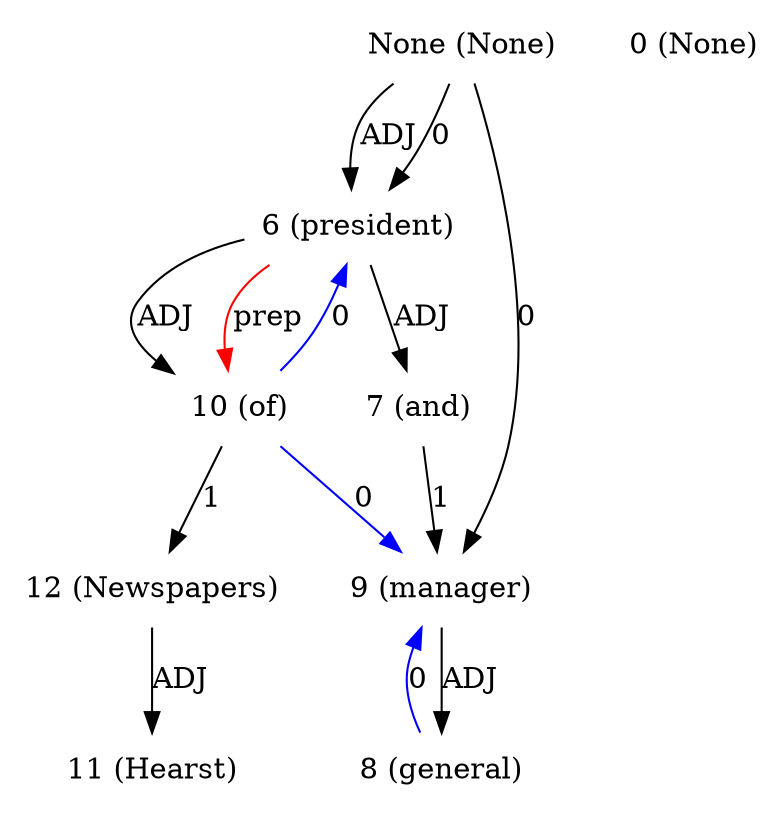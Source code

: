 digraph G{
edge [dir=forward]
node [shape=plaintext]

None [label="None (None)"]
None -> 6 [label="ADJ"]
None [label="None (None)"]
None -> 6 [label="0"]
None -> 9 [label="0"]
0 [label="0 (None)"]
6 [label="6 (president)"]
6 -> 7 [label="ADJ"]
6 -> 10 [label="ADJ"]
7 [label="7 (and)"]
7 -> 9 [label="1"]
8 [label="8 (general)"]
8 -> 9 [label="0", color="blue"]
9 [label="9 (manager)"]
9 -> 8 [label="ADJ"]
10 [label="10 (of)"]
10 -> 12 [label="1"]
10 -> 9 [label="0", color="blue"]
10 -> 6 [label="0", color="blue"]
6 -> 10 [label="prep", color="red"]
11 [label="11 (Hearst)"]
12 [label="12 (Newspapers)"]
12 -> 11 [label="ADJ"]
}
